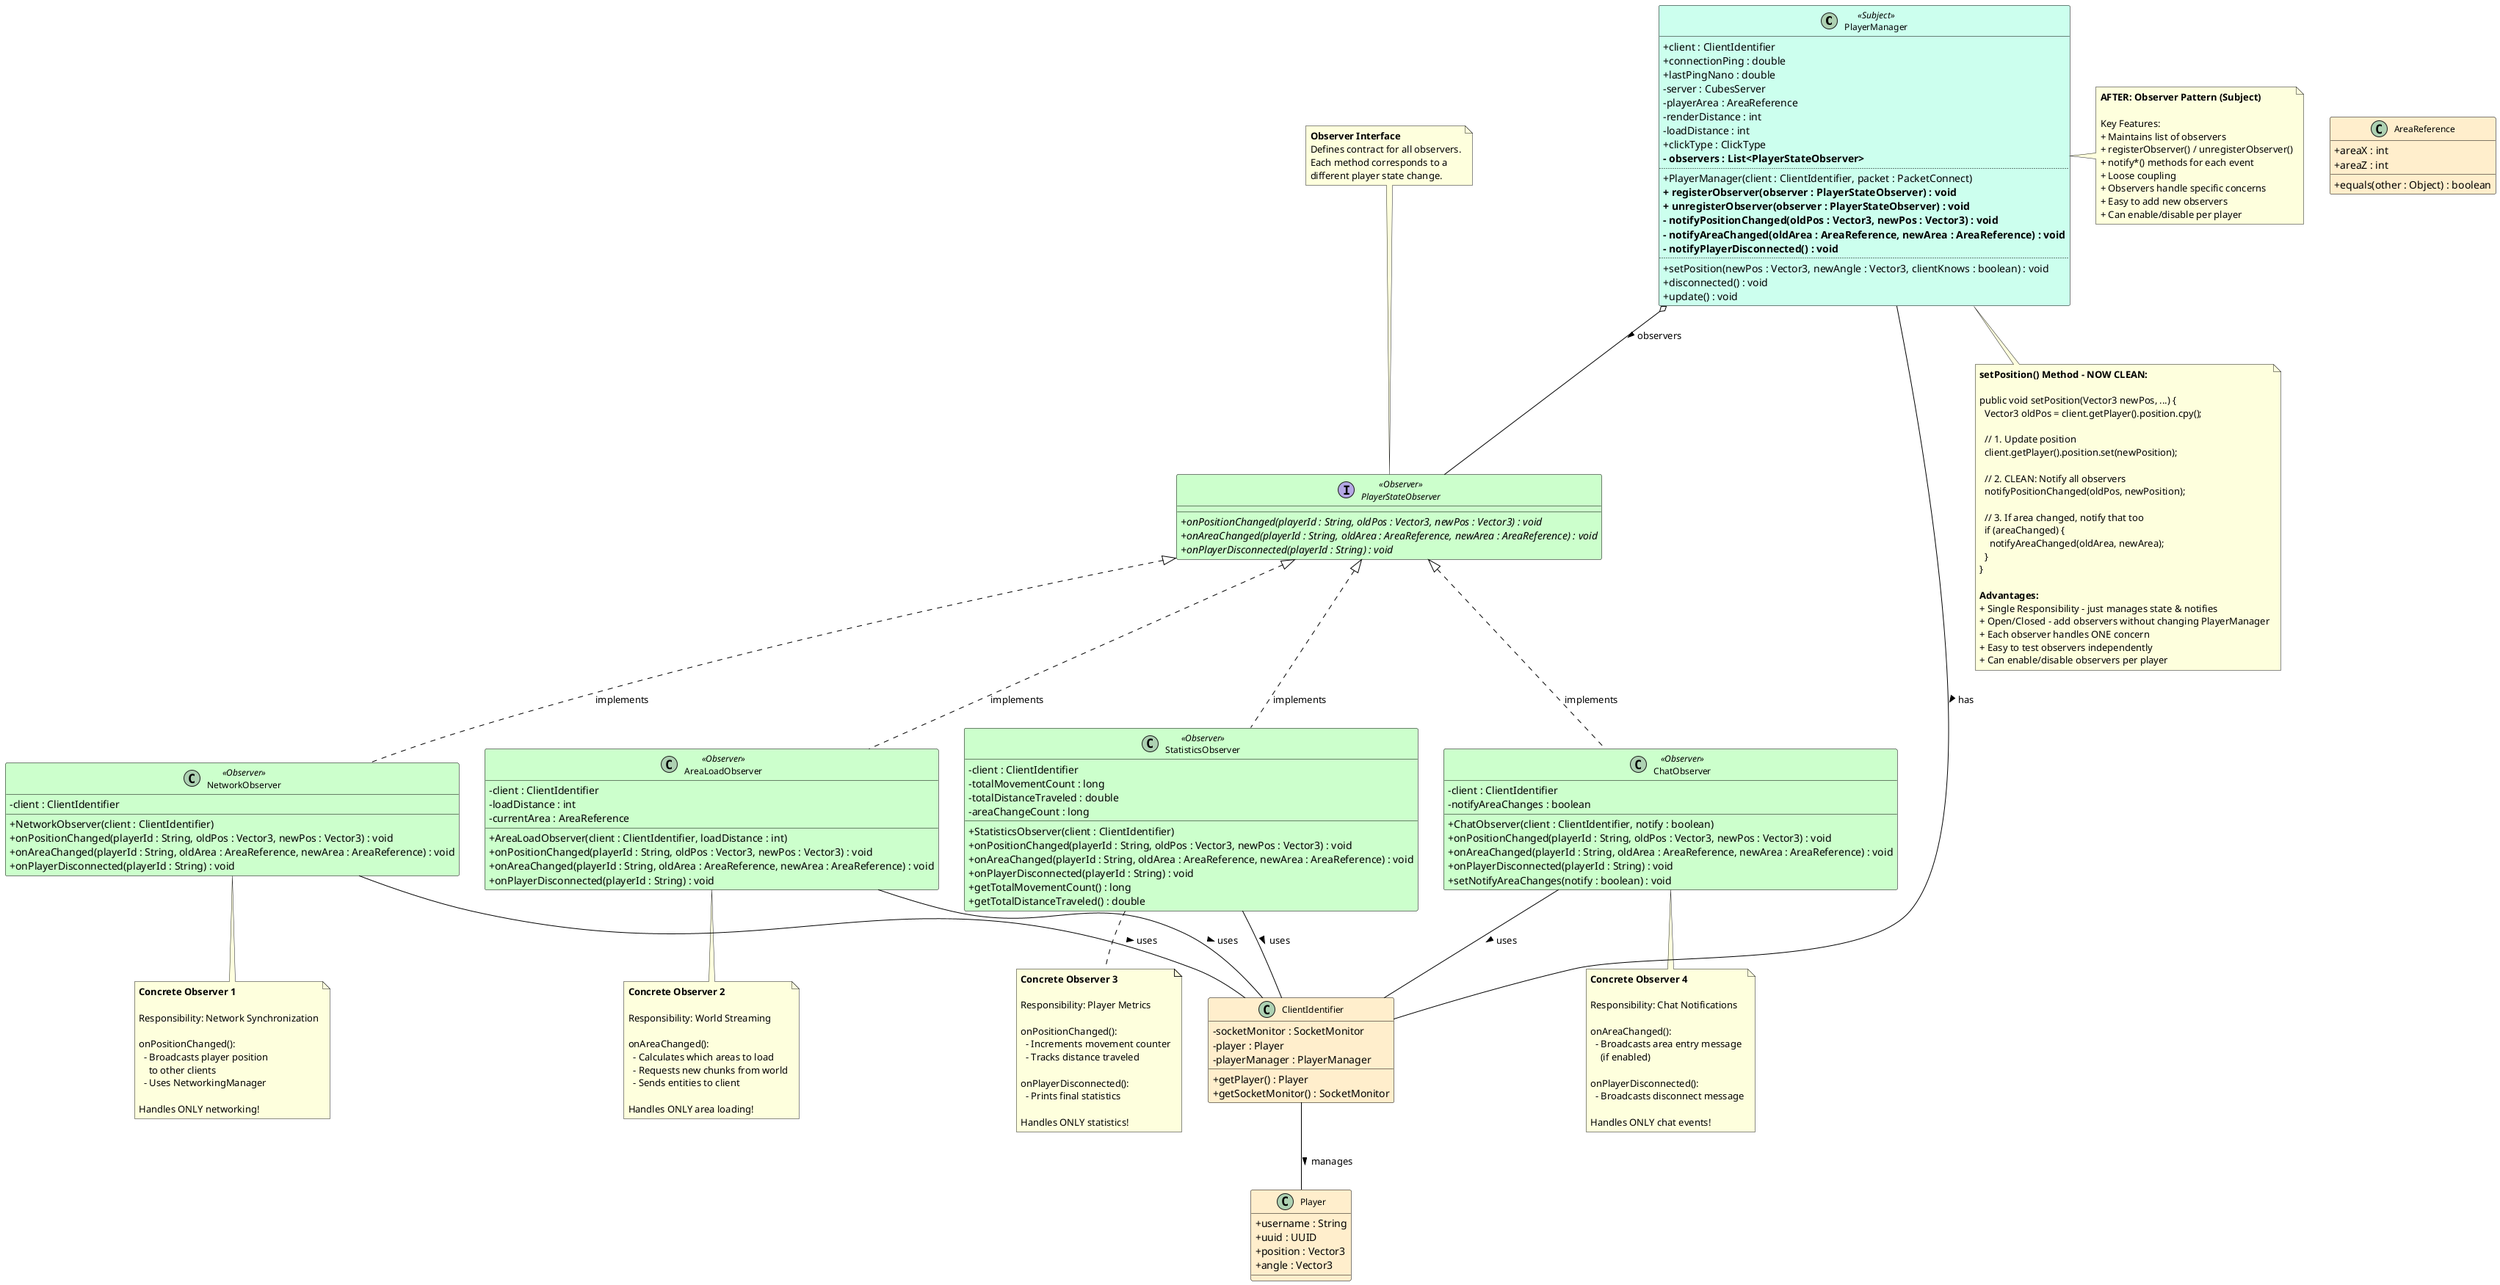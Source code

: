 @startuml PlayerManager_AFTER_Observer

' ===================================================================
' AFTER: PlayerManager WITH Observer Pattern (Loose Coupling)
' ===================================================================

skinparam classAttributeIconSize 0
skinparam backgroundColor #FFFFFF
skinparam class {
    BackgroundColor<<Subject>> #CCFFEE
    BackgroundColor<<Observer>> #CCFFCC
    BackgroundColor #FFEECC
    BorderColor #000000
    ArrowColor #000000
    FontSize 12
}

' Main PlayerManager class (AFTER - Observer Pattern)
class PlayerManager <<Subject>> {
    + client : ClientIdentifier
    + connectionPing : double
    + lastPingNano : double
    - server : CubesServer
    - playerArea : AreaReference
    - renderDistance : int
    - loadDistance : int
    + clickType : ClickType
    **- observers : List<PlayerStateObserver>**
    ..
    + PlayerManager(client : ClientIdentifier, packet : PacketConnect)
    **+ registerObserver(observer : PlayerStateObserver) : void**
    **+ unregisterObserver(observer : PlayerStateObserver) : void**
    **- notifyPositionChanged(oldPos : Vector3, newPos : Vector3) : void**
    **- notifyAreaChanged(oldArea : AreaReference, newArea : AreaReference) : void**
    **- notifyPlayerDisconnected() : void**
    ..
    + setPosition(newPos : Vector3, newAngle : Vector3, clientKnows : boolean) : void
    + disconnected() : void
    + update() : void
}

note right of PlayerManager
  **AFTER: Observer Pattern (Subject)**
  
  Key Features:
  + Maintains list of observers
  + registerObserver() / unregisterObserver()
  + notify*() methods for each event
  + Loose coupling
  + Observers handle specific concerns
  + Easy to add new observers
  + Can enable/disable per player
end note

' Observer Interface
interface PlayerStateObserver <<Observer>> {
    {abstract} + onPositionChanged(playerId : String, oldPos : Vector3, newPos : Vector3) : void
    {abstract} + onAreaChanged(playerId : String, oldArea : AreaReference, newArea : AreaReference) : void
    {abstract} + onPlayerDisconnected(playerId : String) : void
}

note top of PlayerStateObserver
  **Observer Interface**
  Defines contract for all observers.
  Each method corresponds to a
  different player state change.
end note

' Concrete Observers
class NetworkObserver <<Observer>> {
    - client : ClientIdentifier
    + NetworkObserver(client : ClientIdentifier)
    + onPositionChanged(playerId : String, oldPos : Vector3, newPos : Vector3) : void
    + onAreaChanged(playerId : String, oldArea : AreaReference, newArea : AreaReference) : void
    + onPlayerDisconnected(playerId : String) : void
}

class AreaLoadObserver <<Observer>> {
    - client : ClientIdentifier
    - loadDistance : int
    - currentArea : AreaReference
    + AreaLoadObserver(client : ClientIdentifier, loadDistance : int)
    + onPositionChanged(playerId : String, oldPos : Vector3, newPos : Vector3) : void
    + onAreaChanged(playerId : String, oldArea : AreaReference, newArea : AreaReference) : void
    + onPlayerDisconnected(playerId : String) : void
}

class StatisticsObserver <<Observer>> {
    - client : ClientIdentifier
    - totalMovementCount : long
    - totalDistanceTraveled : double
    - areaChangeCount : long
    + StatisticsObserver(client : ClientIdentifier)
    + onPositionChanged(playerId : String, oldPos : Vector3, newPos : Vector3) : void
    + onAreaChanged(playerId : String, oldArea : AreaReference, newArea : AreaReference) : void
    + onPlayerDisconnected(playerId : String) : void
    + getTotalMovementCount() : long
    + getTotalDistanceTraveled() : double
}

class ChatObserver <<Observer>> {
    - client : ClientIdentifier
    - notifyAreaChanges : boolean
    + ChatObserver(client : ClientIdentifier, notify : boolean)
    + onPositionChanged(playerId : String, oldPos : Vector3, newPos : Vector3) : void
    + onAreaChanged(playerId : String, oldArea : AreaReference, newArea : AreaReference) : void
    + onPlayerDisconnected(playerId : String) : void
    + setNotifyAreaChanges(notify : boolean) : void
}

' Supporting classes
class ClientIdentifier {
    - socketMonitor : SocketMonitor
    - player : Player
    - playerManager : PlayerManager
    + getPlayer() : Player
    + getSocketMonitor() : SocketMonitor
}

class Player {
    + username : String
    + uuid : UUID
    + position : Vector3
    + angle : Vector3
}

class AreaReference {
    + areaX : int
    + areaZ : int
    + equals(other : Object) : boolean
}

' Relationships

' Observer Pattern Core Relationships
PlayerManager o-- PlayerStateObserver : observers >
PlayerStateObserver <|.. NetworkObserver : implements
PlayerStateObserver <|.. AreaLoadObserver : implements
PlayerStateObserver <|.. StatisticsObserver : implements
PlayerStateObserver <|.. ChatObserver : implements

' Associations
PlayerManager -- ClientIdentifier : has >
NetworkObserver -- ClientIdentifier : uses >
AreaLoadObserver -- ClientIdentifier : uses >
StatisticsObserver -- ClientIdentifier : uses >
ChatObserver -- ClientIdentifier : uses >
ClientIdentifier -- Player : manages >

' Layout hints
PlayerManager -[hidden]down-> PlayerStateObserver
NetworkObserver -[hidden]right-> AreaLoadObserver
AreaLoadObserver -[hidden]right-> StatisticsObserver
StatisticsObserver -[hidden]right-> ChatObserver

note bottom of PlayerManager
  **setPosition() Method - NOW CLEAN:**
  
  public void setPosition(Vector3 newPos, ...) {
    Vector3 oldPos = client.getPlayer().position.cpy();
    
    // 1. Update position
    client.getPlayer().position.set(newPosition);
    
    // 2. CLEAN: Notify all observers
    notifyPositionChanged(oldPos, newPosition);
    
    // 3. If area changed, notify that too
    if (areaChanged) {
      notifyAreaChanged(oldArea, newArea);
    }
  }
  
  **Advantages:**
  + Single Responsibility - just manages state & notifies
  + Open/Closed - add observers without changing PlayerManager
  + Each observer handles ONE concern
  + Easy to test observers independently
  + Can enable/disable observers per player
end note

note bottom of NetworkObserver
  **Concrete Observer 1**
  
  Responsibility: Network Synchronization
  
  onPositionChanged():
    - Broadcasts player position
      to other clients
    - Uses NetworkingManager
  
  Handles ONLY networking!
end note

note bottom of AreaLoadObserver
  **Concrete Observer 2**
  
  Responsibility: World Streaming
  
  onAreaChanged():
    - Calculates which areas to load
    - Requests new chunks from world
    - Sends entities to client
  
  Handles ONLY area loading!
end note

note bottom of StatisticsObserver
  **Concrete Observer 3**
  
  Responsibility: Player Metrics
  
  onPositionChanged():
    - Increments movement counter
    - Tracks distance traveled
  
  onPlayerDisconnected():
    - Prints final statistics
  
  Handles ONLY statistics!
end note

note bottom of ChatObserver
  **Concrete Observer 4**
  
  Responsibility: Chat Notifications
  
  onAreaChanged():
    - Broadcasts area entry message
      (if enabled)
  
  onPlayerDisconnected():
    - Broadcasts disconnect message
  
  Handles ONLY chat events!
end note


@enduml

